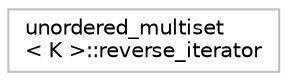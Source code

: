 digraph "Graphical Class Hierarchy"
{
 // LATEX_PDF_SIZE
  edge [fontname="Helvetica",fontsize="10",labelfontname="Helvetica",labelfontsize="10"];
  node [fontname="Helvetica",fontsize="10",shape=record];
  rankdir="LR";
  Node0 [label="unordered_multiset\l\< K \>::reverse_iterator",height=0.2,width=0.4,color="grey75", fillcolor="white", style="filled",tooltip="STL iterator class."];
}
